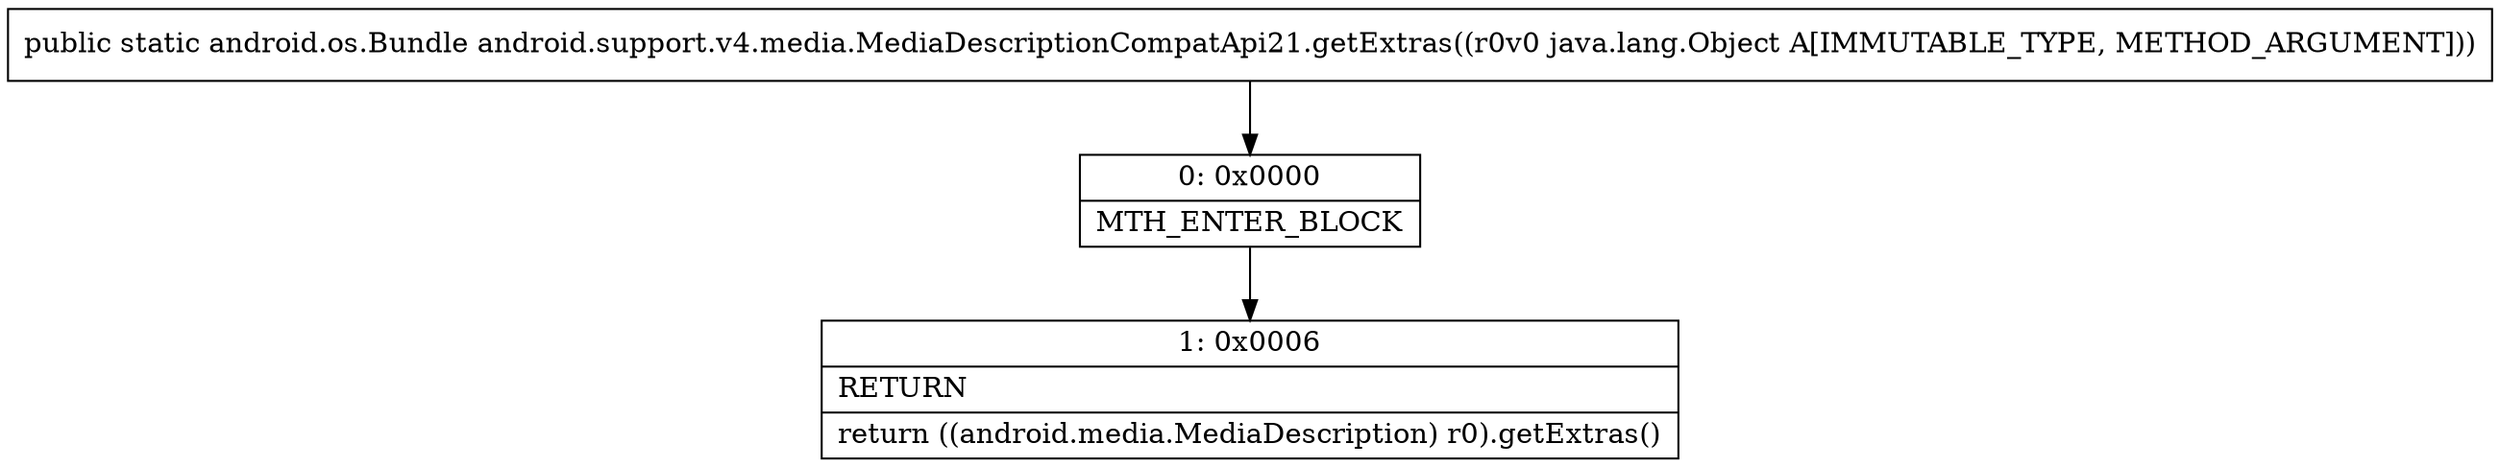 digraph "CFG forandroid.support.v4.media.MediaDescriptionCompatApi21.getExtras(Ljava\/lang\/Object;)Landroid\/os\/Bundle;" {
Node_0 [shape=record,label="{0\:\ 0x0000|MTH_ENTER_BLOCK\l}"];
Node_1 [shape=record,label="{1\:\ 0x0006|RETURN\l|return ((android.media.MediaDescription) r0).getExtras()\l}"];
MethodNode[shape=record,label="{public static android.os.Bundle android.support.v4.media.MediaDescriptionCompatApi21.getExtras((r0v0 java.lang.Object A[IMMUTABLE_TYPE, METHOD_ARGUMENT])) }"];
MethodNode -> Node_0;
Node_0 -> Node_1;
}


